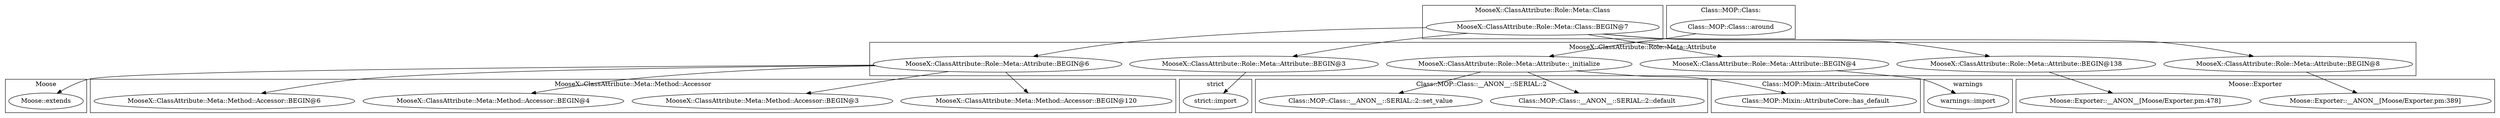 digraph {
graph [overlap=false]
subgraph cluster_MooseX_ClassAttribute_Role_Meta_Class {
	label="MooseX::ClassAttribute::Role::Meta::Class";
	"MooseX::ClassAttribute::Role::Meta::Class::BEGIN@7";
}
subgraph cluster_warnings {
	label="warnings";
	"warnings::import";
}
subgraph cluster_Moose_Exporter {
	label="Moose::Exporter";
	"Moose::Exporter::__ANON__[Moose/Exporter.pm:389]";
	"Moose::Exporter::__ANON__[Moose/Exporter.pm:478]";
}
subgraph cluster_Moose {
	label="Moose";
	"Moose::extends";
}
subgraph cluster_MooseX_ClassAttribute_Meta_Method_Accessor {
	label="MooseX::ClassAttribute::Meta::Method::Accessor";
	"MooseX::ClassAttribute::Meta::Method::Accessor::BEGIN@120";
	"MooseX::ClassAttribute::Meta::Method::Accessor::BEGIN@3";
	"MooseX::ClassAttribute::Meta::Method::Accessor::BEGIN@4";
	"MooseX::ClassAttribute::Meta::Method::Accessor::BEGIN@6";
}
subgraph cluster_strict {
	label="strict";
	"strict::import";
}
subgraph cluster_Class_MOP_Class_ {
	label="Class::MOP::Class:";
	"Class::MOP::Class:::around";
}
subgraph cluster_Class_MOP_Class___ANON___SERIAL_2 {
	label="Class::MOP::Class::__ANON__::SERIAL::2";
	"Class::MOP::Class::__ANON__::SERIAL::2::default";
	"Class::MOP::Class::__ANON__::SERIAL::2::set_value";
}
subgraph cluster_Class_MOP_Mixin_AttributeCore {
	label="Class::MOP::Mixin::AttributeCore";
	"Class::MOP::Mixin::AttributeCore::has_default";
}
subgraph cluster_MooseX_ClassAttribute_Role_Meta_Attribute {
	label="MooseX::ClassAttribute::Role::Meta::Attribute";
	"MooseX::ClassAttribute::Role::Meta::Attribute::BEGIN@6";
	"MooseX::ClassAttribute::Role::Meta::Attribute::BEGIN@3";
	"MooseX::ClassAttribute::Role::Meta::Attribute::_initialize";
	"MooseX::ClassAttribute::Role::Meta::Attribute::BEGIN@4";
	"MooseX::ClassAttribute::Role::Meta::Attribute::BEGIN@138";
	"MooseX::ClassAttribute::Role::Meta::Attribute::BEGIN@8";
}
"MooseX::ClassAttribute::Role::Meta::Attribute::_initialize" -> "Class::MOP::Mixin::AttributeCore::has_default";
"MooseX::ClassAttribute::Role::Meta::Attribute::_initialize" -> "Class::MOP::Class::__ANON__::SERIAL::2::default";
"MooseX::ClassAttribute::Role::Meta::Attribute::BEGIN@138" -> "Moose::Exporter::__ANON__[Moose/Exporter.pm:478]";
"MooseX::ClassAttribute::Role::Meta::Class::BEGIN@7" -> "MooseX::ClassAttribute::Role::Meta::Attribute::BEGIN@138";
"MooseX::ClassAttribute::Role::Meta::Class::BEGIN@7" -> "MooseX::ClassAttribute::Role::Meta::Attribute::BEGIN@8";
"MooseX::ClassAttribute::Role::Meta::Class::BEGIN@7" -> "MooseX::ClassAttribute::Role::Meta::Attribute::BEGIN@4";
"MooseX::ClassAttribute::Role::Meta::Attribute::BEGIN@6" -> "Moose::extends";
"MooseX::ClassAttribute::Role::Meta::Attribute::BEGIN@6" -> "MooseX::ClassAttribute::Meta::Method::Accessor::BEGIN@3";
"MooseX::ClassAttribute::Role::Meta::Attribute::BEGIN@6" -> "MooseX::ClassAttribute::Meta::Method::Accessor::BEGIN@6";
"MooseX::ClassAttribute::Role::Meta::Attribute::_initialize" -> "Class::MOP::Class::__ANON__::SERIAL::2::set_value";
"MooseX::ClassAttribute::Role::Meta::Attribute::BEGIN@4" -> "warnings::import";
"MooseX::ClassAttribute::Role::Meta::Attribute::BEGIN@6" -> "MooseX::ClassAttribute::Meta::Method::Accessor::BEGIN@120";
"MooseX::ClassAttribute::Role::Meta::Class::BEGIN@7" -> "MooseX::ClassAttribute::Role::Meta::Attribute::BEGIN@3";
"Class::MOP::Class:::around" -> "MooseX::ClassAttribute::Role::Meta::Attribute::_initialize";
"MooseX::ClassAttribute::Role::Meta::Attribute::BEGIN@6" -> "MooseX::ClassAttribute::Meta::Method::Accessor::BEGIN@4";
"MooseX::ClassAttribute::Role::Meta::Attribute::BEGIN@8" -> "Moose::Exporter::__ANON__[Moose/Exporter.pm:389]";
"MooseX::ClassAttribute::Role::Meta::Class::BEGIN@7" -> "MooseX::ClassAttribute::Role::Meta::Attribute::BEGIN@6";
"MooseX::ClassAttribute::Role::Meta::Attribute::BEGIN@3" -> "strict::import";
}
